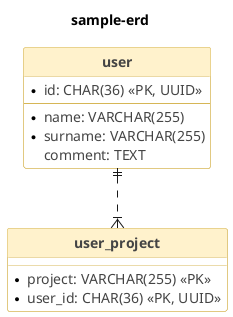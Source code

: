@startuml

skinparam shadowing false
skinparam ClassBackgroundColor #fff
skinparam ClassBorderColor #d6b656
skinparam ClassAttributeFontColor #444
skinparam ClassAttributeIconSize 8
skinparam ClassHeaderBackgroundColor #fff2cc
' skinparam linetype ortho

hide circle
hide footbox

title sample-erd

entity "**user**" as user {
    * id: CHAR(36) <<PK, UUID>>
    --
    * name: VARCHAR(255)
    * surname: VARCHAR(255)
    comment: TEXT
}

entity "**user_project**" as project {
    * project: VARCHAR(255) <<PK>>
    * user_id: CHAR(36) <<PK, UUID>>
}

user ||..|{ project

@enduml
